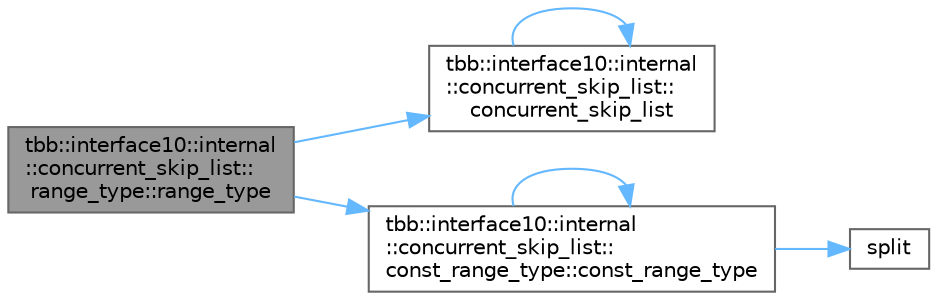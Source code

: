 digraph "tbb::interface10::internal::concurrent_skip_list::range_type::range_type"
{
 // LATEX_PDF_SIZE
  bgcolor="transparent";
  edge [fontname=Helvetica,fontsize=10,labelfontname=Helvetica,labelfontsize=10];
  node [fontname=Helvetica,fontsize=10,shape=box,height=0.2,width=0.4];
  rankdir="LR";
  Node1 [id="Node000001",label="tbb::interface10::internal\l::concurrent_skip_list::\lrange_type::range_type",height=0.2,width=0.4,color="gray40", fillcolor="grey60", style="filled", fontcolor="black",tooltip=" "];
  Node1 -> Node2 [id="edge6_Node000001_Node000002",color="steelblue1",style="solid",tooltip=" "];
  Node2 [id="Node000002",label="tbb::interface10::internal\l::concurrent_skip_list::\lconcurrent_skip_list",height=0.2,width=0.4,color="grey40", fillcolor="white", style="filled",URL="$classtbb_1_1interface10_1_1internal_1_1concurrent__skip__list.html#aeacea322d570048ba902484d04075d23",tooltip=" "];
  Node2 -> Node2 [id="edge7_Node000002_Node000002",color="steelblue1",style="solid",tooltip=" "];
  Node1 -> Node3 [id="edge8_Node000001_Node000003",color="steelblue1",style="solid",tooltip=" "];
  Node3 [id="Node000003",label="tbb::interface10::internal\l::concurrent_skip_list::\lconst_range_type::const_range_type",height=0.2,width=0.4,color="grey40", fillcolor="white", style="filled",URL="$classtbb_1_1interface10_1_1internal_1_1concurrent__skip__list_1_1const__range__type.html#a92f8a37fe4793651ba1480e9ed010df5",tooltip=" "];
  Node3 -> Node3 [id="edge9_Node000003_Node000003",color="steelblue1",style="solid",tooltip=" "];
  Node3 -> Node4 [id="edge10_Node000003_Node000004",color="steelblue1",style="solid",tooltip=" "];
  Node4 [id="Node000004",label="split",height=0.2,width=0.4,color="grey40", fillcolor="white", style="filled",URL="$dff__run_8cpp.html#a0711bc625a1e6944ca62107b5847365f",tooltip=" "];
}
